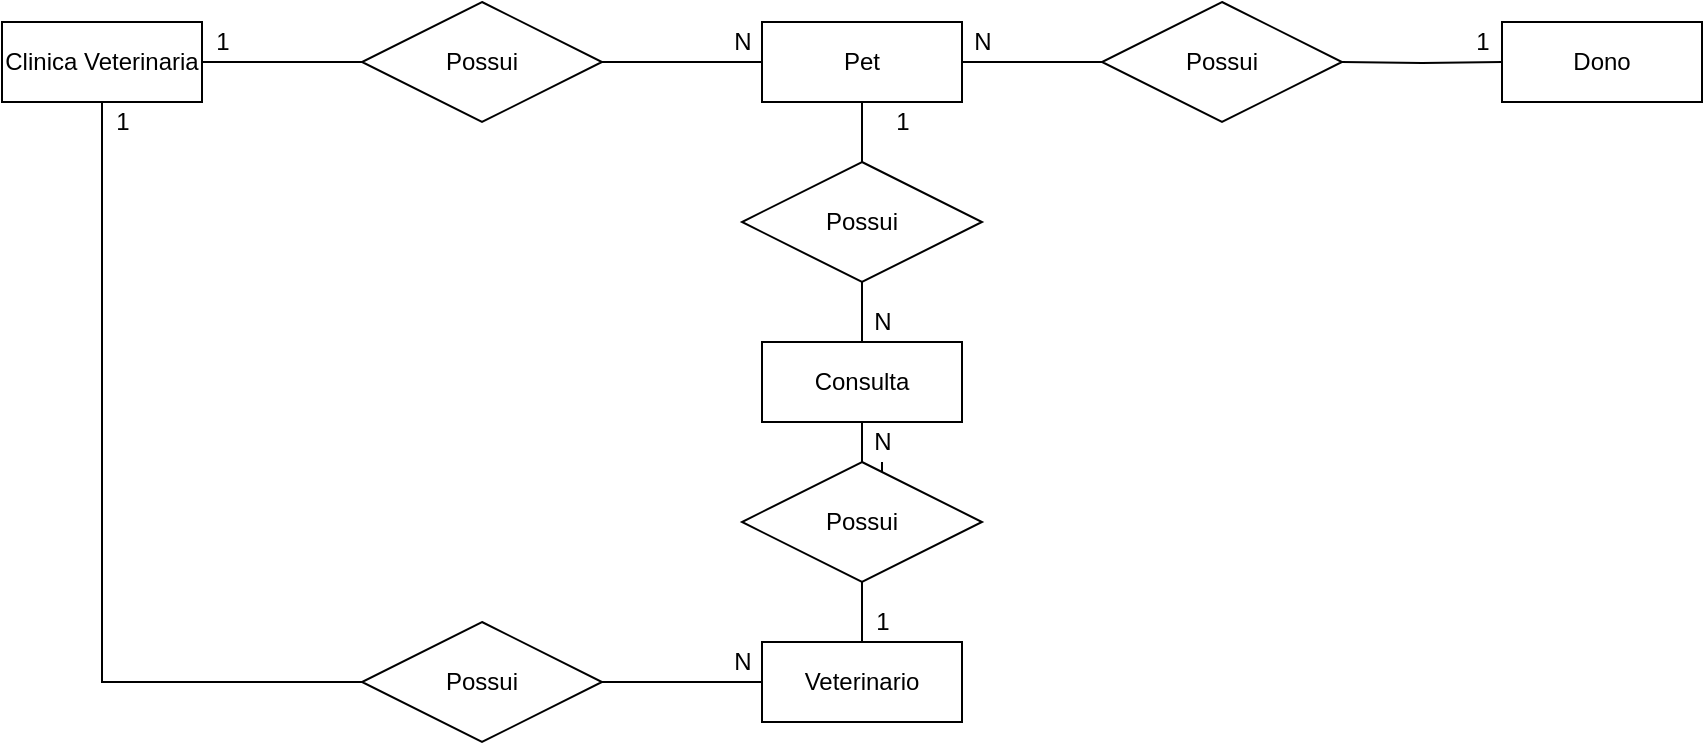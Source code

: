 <mxfile version="14.9.3" type="device"><diagram id="3eA_kI7Vs8YtZMNs42Gw" name="MER"><mxGraphModel dx="1038" dy="579" grid="1" gridSize="10" guides="1" tooltips="1" connect="1" arrows="1" fold="1" page="1" pageScale="1" pageWidth="827" pageHeight="1169" math="0" shadow="0"><root><mxCell id="0"/><mxCell id="1" parent="0"/><mxCell id="P38Hx50PwEdIEfR0l4Eu-18" value="" style="edgeStyle=orthogonalEdgeStyle;rounded=0;orthogonalLoop=1;jettySize=auto;html=1;endArrow=none;endFill=0;" edge="1" parent="1"><mxGeometry relative="1" as="geometry"><mxPoint x="220" y="210" as="sourcePoint"/><mxPoint x="300" y="210" as="targetPoint"/></mxGeometry></mxCell><mxCell id="P38Hx50PwEdIEfR0l4Eu-26" value="" style="edgeStyle=orthogonalEdgeStyle;rounded=0;orthogonalLoop=1;jettySize=auto;html=1;endArrow=none;endFill=0;" edge="1" parent="1"><mxGeometry relative="1" as="geometry"><mxPoint x="500" y="210" as="sourcePoint"/><mxPoint x="420" y="210" as="targetPoint"/></mxGeometry></mxCell><mxCell id="P38Hx50PwEdIEfR0l4Eu-27" value="1" style="text;html=1;align=center;verticalAlign=middle;resizable=0;points=[];autosize=1;strokeColor=none;" vertex="1" parent="1"><mxGeometry x="220" y="190" width="20" height="20" as="geometry"/></mxCell><mxCell id="P38Hx50PwEdIEfR0l4Eu-28" value="N" style="text;html=1;align=center;verticalAlign=middle;resizable=0;points=[];autosize=1;strokeColor=none;" vertex="1" parent="1"><mxGeometry x="480" y="190" width="20" height="20" as="geometry"/></mxCell><mxCell id="P38Hx50PwEdIEfR0l4Eu-31" value="" style="edgeStyle=orthogonalEdgeStyle;rounded=0;orthogonalLoop=1;jettySize=auto;html=1;endArrow=none;endFill=0;" edge="1" parent="1" source="P38Hx50PwEdIEfR0l4Eu-29" target="P38Hx50PwEdIEfR0l4Eu-30"><mxGeometry relative="1" as="geometry"/></mxCell><mxCell id="P38Hx50PwEdIEfR0l4Eu-60" value="" style="edgeStyle=orthogonalEdgeStyle;rounded=0;orthogonalLoop=1;jettySize=auto;html=1;endArrow=none;endFill=0;" edge="1" parent="1" source="P38Hx50PwEdIEfR0l4Eu-29" target="P38Hx50PwEdIEfR0l4Eu-56"><mxGeometry relative="1" as="geometry"/></mxCell><mxCell id="P38Hx50PwEdIEfR0l4Eu-29" value="Pet" style="whiteSpace=wrap;html=1;align=center;" vertex="1" parent="1"><mxGeometry x="500" y="190" width="100" height="40" as="geometry"/></mxCell><mxCell id="P38Hx50PwEdIEfR0l4Eu-30" value="Possui" style="shape=rhombus;perimeter=rhombusPerimeter;whiteSpace=wrap;html=1;align=center;" vertex="1" parent="1"><mxGeometry x="670" y="180" width="120" height="60" as="geometry"/></mxCell><mxCell id="P38Hx50PwEdIEfR0l4Eu-39" value="" style="edgeStyle=orthogonalEdgeStyle;rounded=0;orthogonalLoop=1;jettySize=auto;html=1;endArrow=none;endFill=0;" edge="1" parent="1" target="P38Hx50PwEdIEfR0l4Eu-30"><mxGeometry relative="1" as="geometry"><mxPoint x="870" y="210" as="sourcePoint"/></mxGeometry></mxCell><mxCell id="P38Hx50PwEdIEfR0l4Eu-45" style="edgeStyle=orthogonalEdgeStyle;rounded=0;orthogonalLoop=1;jettySize=auto;html=1;entryX=0;entryY=0.5;entryDx=0;entryDy=0;endArrow=none;endFill=0;" edge="1" parent="1" source="P38Hx50PwEdIEfR0l4Eu-40" target="P38Hx50PwEdIEfR0l4Eu-44"><mxGeometry relative="1" as="geometry"><Array as="points"><mxPoint x="170" y="520"/></Array></mxGeometry></mxCell><mxCell id="P38Hx50PwEdIEfR0l4Eu-40" value="Clinica Veterinaria" style="whiteSpace=wrap;html=1;align=center;" vertex="1" parent="1"><mxGeometry x="120" y="190" width="100" height="40" as="geometry"/></mxCell><mxCell id="P38Hx50PwEdIEfR0l4Eu-41" value="Dono" style="whiteSpace=wrap;html=1;align=center;" vertex="1" parent="1"><mxGeometry x="870" y="190" width="100" height="40" as="geometry"/></mxCell><mxCell id="P38Hx50PwEdIEfR0l4Eu-42" value="N" style="text;html=1;align=center;verticalAlign=middle;resizable=0;points=[];autosize=1;strokeColor=none;" vertex="1" parent="1"><mxGeometry x="600" y="190" width="20" height="20" as="geometry"/></mxCell><mxCell id="P38Hx50PwEdIEfR0l4Eu-43" value="1" style="text;html=1;align=center;verticalAlign=middle;resizable=0;points=[];autosize=1;strokeColor=none;" vertex="1" parent="1"><mxGeometry x="850" y="190" width="20" height="20" as="geometry"/></mxCell><mxCell id="P38Hx50PwEdIEfR0l4Eu-44" value="Possui" style="shape=rhombus;perimeter=rhombusPerimeter;whiteSpace=wrap;html=1;align=center;" vertex="1" parent="1"><mxGeometry x="300" y="490" width="120" height="60" as="geometry"/></mxCell><mxCell id="P38Hx50PwEdIEfR0l4Eu-46" value="1" style="text;html=1;align=center;verticalAlign=middle;resizable=0;points=[];autosize=1;strokeColor=none;" vertex="1" parent="1"><mxGeometry x="170" y="230" width="20" height="20" as="geometry"/></mxCell><mxCell id="P38Hx50PwEdIEfR0l4Eu-48" value="" style="edgeStyle=orthogonalEdgeStyle;rounded=0;orthogonalLoop=1;jettySize=auto;html=1;endArrow=none;endFill=0;" edge="1" parent="1" source="P38Hx50PwEdIEfR0l4Eu-47" target="P38Hx50PwEdIEfR0l4Eu-44"><mxGeometry relative="1" as="geometry"/></mxCell><mxCell id="P38Hx50PwEdIEfR0l4Eu-73" value="" style="edgeStyle=orthogonalEdgeStyle;rounded=0;orthogonalLoop=1;jettySize=auto;html=1;endArrow=none;endFill=0;" edge="1" parent="1" source="P38Hx50PwEdIEfR0l4Eu-47" target="P38Hx50PwEdIEfR0l4Eu-71"><mxGeometry relative="1" as="geometry"/></mxCell><mxCell id="P38Hx50PwEdIEfR0l4Eu-47" value="Veterinario" style="whiteSpace=wrap;html=1;align=center;" vertex="1" parent="1"><mxGeometry x="500" y="500" width="100" height="40" as="geometry"/></mxCell><mxCell id="P38Hx50PwEdIEfR0l4Eu-53" value="1" style="text;html=1;align=center;verticalAlign=middle;resizable=0;points=[];autosize=1;strokeColor=none;" vertex="1" parent="1"><mxGeometry x="550" y="480" width="20" height="20" as="geometry"/></mxCell><mxCell id="P38Hx50PwEdIEfR0l4Eu-54" value="1" style="text;html=1;align=center;verticalAlign=middle;resizable=0;points=[];autosize=1;strokeColor=none;" vertex="1" parent="1"><mxGeometry x="560" y="230" width="20" height="20" as="geometry"/></mxCell><mxCell id="P38Hx50PwEdIEfR0l4Eu-58" value="" style="edgeStyle=orthogonalEdgeStyle;rounded=0;orthogonalLoop=1;jettySize=auto;html=1;endArrow=none;endFill=0;" edge="1" parent="1" source="P38Hx50PwEdIEfR0l4Eu-55" target="P38Hx50PwEdIEfR0l4Eu-57"><mxGeometry relative="1" as="geometry"/></mxCell><mxCell id="P38Hx50PwEdIEfR0l4Eu-59" value="" style="edgeStyle=orthogonalEdgeStyle;rounded=0;orthogonalLoop=1;jettySize=auto;html=1;endArrow=none;endFill=0;" edge="1" parent="1" source="P38Hx50PwEdIEfR0l4Eu-55" target="P38Hx50PwEdIEfR0l4Eu-56"><mxGeometry relative="1" as="geometry"/></mxCell><mxCell id="P38Hx50PwEdIEfR0l4Eu-55" value="Consulta" style="whiteSpace=wrap;html=1;align=center;" vertex="1" parent="1"><mxGeometry x="500" y="350" width="100" height="40" as="geometry"/></mxCell><mxCell id="P38Hx50PwEdIEfR0l4Eu-56" value="Possui" style="shape=rhombus;perimeter=rhombusPerimeter;whiteSpace=wrap;html=1;align=center;" vertex="1" parent="1"><mxGeometry x="490" y="260" width="120" height="60" as="geometry"/></mxCell><mxCell id="P38Hx50PwEdIEfR0l4Eu-61" value="" style="edgeStyle=orthogonalEdgeStyle;rounded=0;orthogonalLoop=1;jettySize=auto;html=1;endArrow=none;endFill=0;" edge="1" parent="1" source="P38Hx50PwEdIEfR0l4Eu-57" target="P38Hx50PwEdIEfR0l4Eu-47"><mxGeometry relative="1" as="geometry"/></mxCell><mxCell id="P38Hx50PwEdIEfR0l4Eu-57" value="Possui" style="shape=rhombus;perimeter=rhombusPerimeter;whiteSpace=wrap;html=1;align=center;" vertex="1" parent="1"><mxGeometry x="490" y="410" width="120" height="60" as="geometry"/></mxCell><mxCell id="P38Hx50PwEdIEfR0l4Eu-62" value="Possui" style="shape=rhombus;perimeter=rhombusPerimeter;whiteSpace=wrap;html=1;align=center;" vertex="1" parent="1"><mxGeometry x="300" y="180" width="120" height="60" as="geometry"/></mxCell><mxCell id="P38Hx50PwEdIEfR0l4Eu-63" value="N" style="text;html=1;align=center;verticalAlign=middle;resizable=0;points=[];autosize=1;strokeColor=none;" vertex="1" parent="1"><mxGeometry x="480" y="500" width="20" height="20" as="geometry"/></mxCell><mxCell id="P38Hx50PwEdIEfR0l4Eu-71" value="N" style="text;html=1;align=center;verticalAlign=middle;resizable=0;points=[];autosize=1;strokeColor=none;" vertex="1" parent="1"><mxGeometry x="550" y="390" width="20" height="20" as="geometry"/></mxCell><mxCell id="P38Hx50PwEdIEfR0l4Eu-72" value="N" style="text;html=1;align=center;verticalAlign=middle;resizable=0;points=[];autosize=1;strokeColor=none;" vertex="1" parent="1"><mxGeometry x="550" y="330" width="20" height="20" as="geometry"/></mxCell></root></mxGraphModel></diagram></mxfile>